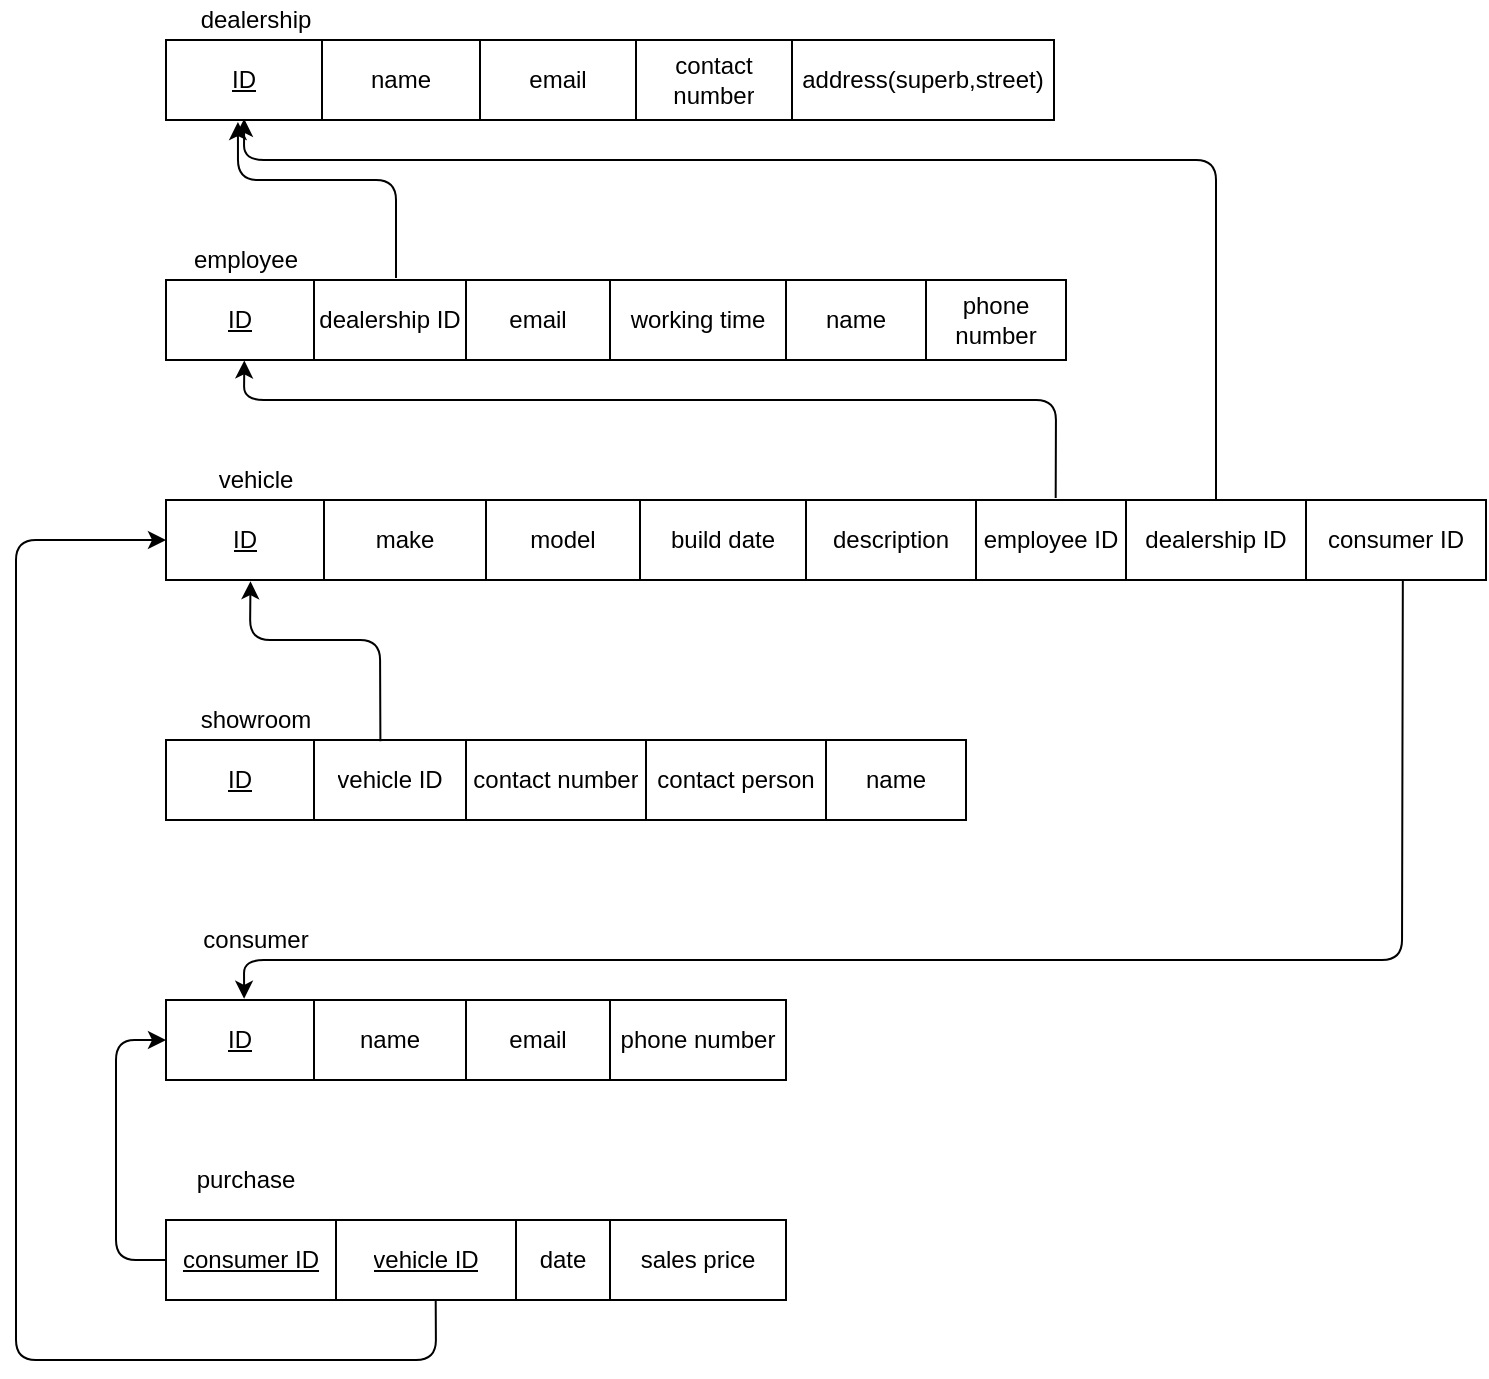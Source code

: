 <mxfile version="14.4.4" type="github">
  <diagram id="TF8GFAJndexXgGTdl94l" name="Page-1">
    <mxGraphModel dx="1038" dy="580" grid="1" gridSize="10" guides="1" tooltips="1" connect="1" arrows="1" fold="1" page="1" pageScale="1" pageWidth="1654" pageHeight="2336" math="0" shadow="0">
      <root>
        <mxCell id="0" />
        <mxCell id="1" parent="0" />
        <mxCell id="EpjN3oS9ddipyR-FSRtz-1" value="" style="shape=table;html=1;whiteSpace=wrap;startSize=0;container=1;collapsible=0;childLayout=tableLayout;" vertex="1" parent="1">
          <mxGeometry x="195" y="100" width="444" height="40" as="geometry" />
        </mxCell>
        <mxCell id="EpjN3oS9ddipyR-FSRtz-2" value="" style="shape=partialRectangle;html=1;whiteSpace=wrap;collapsible=0;dropTarget=0;pointerEvents=0;fillColor=none;top=0;left=0;bottom=0;right=0;points=[[0,0.5],[1,0.5]];portConstraint=eastwest;" vertex="1" parent="EpjN3oS9ddipyR-FSRtz-1">
          <mxGeometry width="444" height="40" as="geometry" />
        </mxCell>
        <mxCell id="EpjN3oS9ddipyR-FSRtz-3" value="&lt;u&gt;ID&lt;/u&gt;" style="shape=partialRectangle;html=1;whiteSpace=wrap;connectable=0;fillColor=none;top=0;left=0;bottom=0;right=0;overflow=hidden;" vertex="1" parent="EpjN3oS9ddipyR-FSRtz-2">
          <mxGeometry width="78" height="40" as="geometry" />
        </mxCell>
        <mxCell id="EpjN3oS9ddipyR-FSRtz-4" value="name" style="shape=partialRectangle;html=1;whiteSpace=wrap;connectable=0;fillColor=none;top=0;left=0;bottom=0;right=0;overflow=hidden;" vertex="1" parent="EpjN3oS9ddipyR-FSRtz-2">
          <mxGeometry x="78" width="79" height="40" as="geometry" />
        </mxCell>
        <mxCell id="EpjN3oS9ddipyR-FSRtz-18" value="email" style="shape=partialRectangle;html=1;whiteSpace=wrap;connectable=0;fillColor=none;top=0;left=0;bottom=0;right=0;overflow=hidden;" vertex="1" parent="EpjN3oS9ddipyR-FSRtz-2">
          <mxGeometry x="157" width="78" height="40" as="geometry" />
        </mxCell>
        <mxCell id="EpjN3oS9ddipyR-FSRtz-19" value="contact&lt;br&gt;number" style="shape=partialRectangle;html=1;whiteSpace=wrap;connectable=0;fillColor=none;top=0;left=0;bottom=0;right=0;overflow=hidden;" vertex="1" parent="EpjN3oS9ddipyR-FSRtz-2">
          <mxGeometry x="235" width="78" height="40" as="geometry" />
        </mxCell>
        <mxCell id="EpjN3oS9ddipyR-FSRtz-20" value="address(superb,street)" style="shape=partialRectangle;html=1;whiteSpace=wrap;connectable=0;fillColor=none;top=0;left=0;bottom=0;right=0;overflow=hidden;" vertex="1" parent="EpjN3oS9ddipyR-FSRtz-2">
          <mxGeometry x="313" width="131" height="40" as="geometry" />
        </mxCell>
        <mxCell id="EpjN3oS9ddipyR-FSRtz-23" value="" style="shape=table;html=1;whiteSpace=wrap;startSize=0;container=1;collapsible=0;childLayout=tableLayout;" vertex="1" parent="1">
          <mxGeometry x="195" y="220" width="450" height="40" as="geometry" />
        </mxCell>
        <mxCell id="EpjN3oS9ddipyR-FSRtz-24" value="" style="shape=partialRectangle;html=1;whiteSpace=wrap;collapsible=0;dropTarget=0;pointerEvents=0;fillColor=none;top=0;left=0;bottom=0;right=0;points=[[0,0.5],[1,0.5]];portConstraint=eastwest;" vertex="1" parent="EpjN3oS9ddipyR-FSRtz-23">
          <mxGeometry width="450" height="40" as="geometry" />
        </mxCell>
        <mxCell id="EpjN3oS9ddipyR-FSRtz-25" value="&lt;u&gt;ID&lt;/u&gt;" style="shape=partialRectangle;html=1;whiteSpace=wrap;connectable=0;fillColor=none;top=0;left=0;bottom=0;right=0;overflow=hidden;" vertex="1" parent="EpjN3oS9ddipyR-FSRtz-24">
          <mxGeometry width="74" height="40" as="geometry" />
        </mxCell>
        <mxCell id="EpjN3oS9ddipyR-FSRtz-26" value="dealership ID" style="shape=partialRectangle;html=1;whiteSpace=wrap;connectable=0;fillColor=none;top=0;left=0;bottom=0;right=0;overflow=hidden;" vertex="1" parent="EpjN3oS9ddipyR-FSRtz-24">
          <mxGeometry x="74" width="76" height="40" as="geometry" />
        </mxCell>
        <mxCell id="EpjN3oS9ddipyR-FSRtz-27" value="email" style="shape=partialRectangle;html=1;whiteSpace=wrap;connectable=0;fillColor=none;top=0;left=0;bottom=0;right=0;overflow=hidden;" vertex="1" parent="EpjN3oS9ddipyR-FSRtz-24">
          <mxGeometry x="150" width="72" height="40" as="geometry" />
        </mxCell>
        <mxCell id="EpjN3oS9ddipyR-FSRtz-28" value="working time" style="shape=partialRectangle;html=1;whiteSpace=wrap;connectable=0;fillColor=none;top=0;left=0;bottom=0;right=0;overflow=hidden;" vertex="1" parent="EpjN3oS9ddipyR-FSRtz-24">
          <mxGeometry x="222" width="88" height="40" as="geometry" />
        </mxCell>
        <mxCell id="EpjN3oS9ddipyR-FSRtz-29" value="name" style="shape=partialRectangle;html=1;whiteSpace=wrap;connectable=0;fillColor=none;top=0;left=0;bottom=0;right=0;overflow=hidden;" vertex="1" parent="EpjN3oS9ddipyR-FSRtz-24">
          <mxGeometry x="310" width="70" height="40" as="geometry" />
        </mxCell>
        <mxCell id="EpjN3oS9ddipyR-FSRtz-30" value="phone number" style="shape=partialRectangle;html=1;whiteSpace=wrap;connectable=0;fillColor=none;top=0;left=0;bottom=0;right=0;overflow=hidden;" vertex="1" parent="EpjN3oS9ddipyR-FSRtz-24">
          <mxGeometry x="380" width="70" height="40" as="geometry" />
        </mxCell>
        <mxCell id="EpjN3oS9ddipyR-FSRtz-31" value="" style="shape=table;html=1;whiteSpace=wrap;startSize=0;container=1;collapsible=0;childLayout=tableLayout;" vertex="1" parent="1">
          <mxGeometry x="195" y="330" width="660" height="40" as="geometry" />
        </mxCell>
        <mxCell id="EpjN3oS9ddipyR-FSRtz-32" value="" style="shape=partialRectangle;html=1;whiteSpace=wrap;collapsible=0;dropTarget=0;pointerEvents=0;fillColor=none;top=0;left=0;bottom=0;right=0;points=[[0,0.5],[1,0.5]];portConstraint=eastwest;" vertex="1" parent="EpjN3oS9ddipyR-FSRtz-31">
          <mxGeometry width="660" height="40" as="geometry" />
        </mxCell>
        <mxCell id="EpjN3oS9ddipyR-FSRtz-33" value="&lt;u&gt;ID&lt;/u&gt;" style="shape=partialRectangle;html=1;whiteSpace=wrap;connectable=0;fillColor=none;top=0;left=0;bottom=0;right=0;overflow=hidden;" vertex="1" parent="EpjN3oS9ddipyR-FSRtz-32">
          <mxGeometry width="79" height="40" as="geometry" />
        </mxCell>
        <mxCell id="EpjN3oS9ddipyR-FSRtz-34" value="make" style="shape=partialRectangle;html=1;whiteSpace=wrap;connectable=0;fillColor=none;top=0;left=0;bottom=0;right=0;overflow=hidden;" vertex="1" parent="EpjN3oS9ddipyR-FSRtz-32">
          <mxGeometry x="79" width="81" height="40" as="geometry" />
        </mxCell>
        <mxCell id="EpjN3oS9ddipyR-FSRtz-35" value="model" style="shape=partialRectangle;html=1;whiteSpace=wrap;connectable=0;fillColor=none;top=0;left=0;bottom=0;right=0;overflow=hidden;" vertex="1" parent="EpjN3oS9ddipyR-FSRtz-32">
          <mxGeometry x="160" width="77" height="40" as="geometry" />
        </mxCell>
        <mxCell id="EpjN3oS9ddipyR-FSRtz-36" value="build date" style="shape=partialRectangle;html=1;whiteSpace=wrap;connectable=0;fillColor=none;top=0;left=0;bottom=0;right=0;overflow=hidden;" vertex="1" parent="EpjN3oS9ddipyR-FSRtz-32">
          <mxGeometry x="237" width="83" height="40" as="geometry" />
        </mxCell>
        <mxCell id="EpjN3oS9ddipyR-FSRtz-37" value="description" style="shape=partialRectangle;html=1;whiteSpace=wrap;connectable=0;fillColor=none;top=0;left=0;bottom=0;right=0;overflow=hidden;" vertex="1" parent="EpjN3oS9ddipyR-FSRtz-32">
          <mxGeometry x="320" width="85" height="40" as="geometry" />
        </mxCell>
        <mxCell id="EpjN3oS9ddipyR-FSRtz-38" value="employee ID" style="shape=partialRectangle;html=1;whiteSpace=wrap;connectable=0;fillColor=none;top=0;left=0;bottom=0;right=0;overflow=hidden;" vertex="1" parent="EpjN3oS9ddipyR-FSRtz-32">
          <mxGeometry x="405" width="75" height="40" as="geometry" />
        </mxCell>
        <mxCell id="EpjN3oS9ddipyR-FSRtz-40" value="dealership ID" style="shape=partialRectangle;html=1;whiteSpace=wrap;connectable=0;fillColor=none;top=0;left=0;bottom=0;right=0;overflow=hidden;" vertex="1" parent="EpjN3oS9ddipyR-FSRtz-32">
          <mxGeometry x="480" width="90" height="40" as="geometry" />
        </mxCell>
        <mxCell id="EpjN3oS9ddipyR-FSRtz-39" value="consumer ID" style="shape=partialRectangle;html=1;whiteSpace=wrap;connectable=0;fillColor=none;top=0;left=0;bottom=0;right=0;overflow=hidden;" vertex="1" parent="EpjN3oS9ddipyR-FSRtz-32">
          <mxGeometry x="570" width="90" height="40" as="geometry" />
        </mxCell>
        <mxCell id="EpjN3oS9ddipyR-FSRtz-41" value="" style="shape=table;html=1;whiteSpace=wrap;startSize=0;container=1;collapsible=0;childLayout=tableLayout;" vertex="1" parent="1">
          <mxGeometry x="195" y="580" width="310" height="40" as="geometry" />
        </mxCell>
        <mxCell id="EpjN3oS9ddipyR-FSRtz-42" value="" style="shape=partialRectangle;html=1;whiteSpace=wrap;collapsible=0;dropTarget=0;pointerEvents=0;fillColor=none;top=0;left=0;bottom=0;right=0;points=[[0,0.5],[1,0.5]];portConstraint=eastwest;" vertex="1" parent="EpjN3oS9ddipyR-FSRtz-41">
          <mxGeometry width="310" height="40" as="geometry" />
        </mxCell>
        <mxCell id="EpjN3oS9ddipyR-FSRtz-43" value="&lt;u&gt;ID&lt;/u&gt;" style="shape=partialRectangle;html=1;whiteSpace=wrap;connectable=0;fillColor=none;top=0;left=0;bottom=0;right=0;overflow=hidden;" vertex="1" parent="EpjN3oS9ddipyR-FSRtz-42">
          <mxGeometry width="74" height="40" as="geometry" />
        </mxCell>
        <mxCell id="EpjN3oS9ddipyR-FSRtz-44" value="name" style="shape=partialRectangle;html=1;whiteSpace=wrap;connectable=0;fillColor=none;top=0;left=0;bottom=0;right=0;overflow=hidden;" vertex="1" parent="EpjN3oS9ddipyR-FSRtz-42">
          <mxGeometry x="74" width="76" height="40" as="geometry" />
        </mxCell>
        <mxCell id="EpjN3oS9ddipyR-FSRtz-45" value="email" style="shape=partialRectangle;html=1;whiteSpace=wrap;connectable=0;fillColor=none;top=0;left=0;bottom=0;right=0;overflow=hidden;" vertex="1" parent="EpjN3oS9ddipyR-FSRtz-42">
          <mxGeometry x="150" width="72" height="40" as="geometry" />
        </mxCell>
        <mxCell id="EpjN3oS9ddipyR-FSRtz-46" value="phone number" style="shape=partialRectangle;html=1;whiteSpace=wrap;connectable=0;fillColor=none;top=0;left=0;bottom=0;right=0;overflow=hidden;" vertex="1" parent="EpjN3oS9ddipyR-FSRtz-42">
          <mxGeometry x="222" width="88" height="40" as="geometry" />
        </mxCell>
        <mxCell id="EpjN3oS9ddipyR-FSRtz-49" value="" style="shape=table;html=1;whiteSpace=wrap;startSize=0;container=1;collapsible=0;childLayout=tableLayout;" vertex="1" parent="1">
          <mxGeometry x="195" y="450" width="400" height="40" as="geometry" />
        </mxCell>
        <mxCell id="EpjN3oS9ddipyR-FSRtz-50" value="" style="shape=partialRectangle;html=1;whiteSpace=wrap;collapsible=0;dropTarget=0;pointerEvents=0;fillColor=none;top=0;left=0;bottom=0;right=0;points=[[0,0.5],[1,0.5]];portConstraint=eastwest;" vertex="1" parent="EpjN3oS9ddipyR-FSRtz-49">
          <mxGeometry width="400" height="40" as="geometry" />
        </mxCell>
        <mxCell id="EpjN3oS9ddipyR-FSRtz-51" value="&lt;u&gt;ID&lt;/u&gt;" style="shape=partialRectangle;html=1;whiteSpace=wrap;connectable=0;fillColor=none;top=0;left=0;bottom=0;right=0;overflow=hidden;" vertex="1" parent="EpjN3oS9ddipyR-FSRtz-50">
          <mxGeometry width="74" height="40" as="geometry" />
        </mxCell>
        <mxCell id="EpjN3oS9ddipyR-FSRtz-52" value="vehicle ID" style="shape=partialRectangle;html=1;whiteSpace=wrap;connectable=0;fillColor=none;top=0;left=0;bottom=0;right=0;overflow=hidden;" vertex="1" parent="EpjN3oS9ddipyR-FSRtz-50">
          <mxGeometry x="74" width="76" height="40" as="geometry" />
        </mxCell>
        <mxCell id="EpjN3oS9ddipyR-FSRtz-53" value="contact number" style="shape=partialRectangle;html=1;whiteSpace=wrap;connectable=0;fillColor=none;top=0;left=0;bottom=0;right=0;overflow=hidden;" vertex="1" parent="EpjN3oS9ddipyR-FSRtz-50">
          <mxGeometry x="150" width="90" height="40" as="geometry" />
        </mxCell>
        <mxCell id="EpjN3oS9ddipyR-FSRtz-54" value="contact person" style="shape=partialRectangle;html=1;whiteSpace=wrap;connectable=0;fillColor=none;top=0;left=0;bottom=0;right=0;overflow=hidden;" vertex="1" parent="EpjN3oS9ddipyR-FSRtz-50">
          <mxGeometry x="240" width="90" height="40" as="geometry" />
        </mxCell>
        <mxCell id="EpjN3oS9ddipyR-FSRtz-55" value="name" style="shape=partialRectangle;html=1;whiteSpace=wrap;connectable=0;fillColor=none;top=0;left=0;bottom=0;right=0;overflow=hidden;" vertex="1" parent="EpjN3oS9ddipyR-FSRtz-50">
          <mxGeometry x="330" width="70" height="40" as="geometry" />
        </mxCell>
        <mxCell id="EpjN3oS9ddipyR-FSRtz-58" value="employee" style="text;html=1;strokeColor=none;fillColor=none;align=center;verticalAlign=middle;whiteSpace=wrap;rounded=0;" vertex="1" parent="1">
          <mxGeometry x="195" y="200" width="80" height="20" as="geometry" />
        </mxCell>
        <mxCell id="EpjN3oS9ddipyR-FSRtz-59" value="dealership" style="text;html=1;strokeColor=none;fillColor=none;align=center;verticalAlign=middle;whiteSpace=wrap;rounded=0;" vertex="1" parent="1">
          <mxGeometry x="195" y="80" width="90" height="20" as="geometry" />
        </mxCell>
        <mxCell id="EpjN3oS9ddipyR-FSRtz-60" value="vehicle" style="text;html=1;strokeColor=none;fillColor=none;align=center;verticalAlign=middle;whiteSpace=wrap;rounded=0;" vertex="1" parent="1">
          <mxGeometry x="195" y="310" width="90" height="20" as="geometry" />
        </mxCell>
        <mxCell id="EpjN3oS9ddipyR-FSRtz-61" value="showroom" style="text;html=1;strokeColor=none;fillColor=none;align=center;verticalAlign=middle;whiteSpace=wrap;rounded=0;" vertex="1" parent="1">
          <mxGeometry x="195" y="430" width="90" height="20" as="geometry" />
        </mxCell>
        <mxCell id="EpjN3oS9ddipyR-FSRtz-62" value="consumer" style="text;html=1;strokeColor=none;fillColor=none;align=center;verticalAlign=middle;whiteSpace=wrap;rounded=0;" vertex="1" parent="1">
          <mxGeometry x="195" y="540" width="90" height="20" as="geometry" />
        </mxCell>
        <mxCell id="EpjN3oS9ddipyR-FSRtz-64" value="" style="shape=table;html=1;whiteSpace=wrap;startSize=0;container=1;collapsible=0;childLayout=tableLayout;" vertex="1" parent="1">
          <mxGeometry x="195" y="690" width="310" height="40" as="geometry" />
        </mxCell>
        <mxCell id="EpjN3oS9ddipyR-FSRtz-65" value="" style="shape=partialRectangle;html=1;whiteSpace=wrap;collapsible=0;dropTarget=0;pointerEvents=0;fillColor=none;top=0;left=0;bottom=0;right=0;points=[[0,0.5],[1,0.5]];portConstraint=eastwest;" vertex="1" parent="EpjN3oS9ddipyR-FSRtz-64">
          <mxGeometry width="310" height="40" as="geometry" />
        </mxCell>
        <mxCell id="EpjN3oS9ddipyR-FSRtz-66" value="&lt;u&gt;consumer ID&lt;/u&gt;" style="shape=partialRectangle;html=1;whiteSpace=wrap;connectable=0;fillColor=none;top=0;left=0;bottom=0;right=0;overflow=hidden;" vertex="1" parent="EpjN3oS9ddipyR-FSRtz-65">
          <mxGeometry width="85" height="40" as="geometry" />
        </mxCell>
        <mxCell id="EpjN3oS9ddipyR-FSRtz-67" value="&lt;u&gt;vehicle ID&lt;/u&gt;" style="shape=partialRectangle;html=1;whiteSpace=wrap;connectable=0;fillColor=none;top=0;left=0;bottom=0;right=0;overflow=hidden;" vertex="1" parent="EpjN3oS9ddipyR-FSRtz-65">
          <mxGeometry x="85" width="90" height="40" as="geometry" />
        </mxCell>
        <mxCell id="EpjN3oS9ddipyR-FSRtz-68" value="date" style="shape=partialRectangle;html=1;whiteSpace=wrap;connectable=0;fillColor=none;top=0;left=0;bottom=0;right=0;overflow=hidden;" vertex="1" parent="EpjN3oS9ddipyR-FSRtz-65">
          <mxGeometry x="175" width="47" height="40" as="geometry" />
        </mxCell>
        <mxCell id="EpjN3oS9ddipyR-FSRtz-69" value="sales price" style="shape=partialRectangle;html=1;whiteSpace=wrap;connectable=0;fillColor=none;top=0;left=0;bottom=0;right=0;overflow=hidden;" vertex="1" parent="EpjN3oS9ddipyR-FSRtz-65">
          <mxGeometry x="222" width="88" height="40" as="geometry" />
        </mxCell>
        <mxCell id="EpjN3oS9ddipyR-FSRtz-70" value="purchase" style="text;html=1;strokeColor=none;fillColor=none;align=center;verticalAlign=middle;whiteSpace=wrap;rounded=0;" vertex="1" parent="1">
          <mxGeometry x="190" y="660" width="90" height="20" as="geometry" />
        </mxCell>
        <mxCell id="EpjN3oS9ddipyR-FSRtz-71" value="" style="endArrow=classic;html=1;entryX=0.081;entryY=1.025;entryDx=0;entryDy=0;entryPerimeter=0;" edge="1" parent="1" target="EpjN3oS9ddipyR-FSRtz-2">
          <mxGeometry width="50" height="50" relative="1" as="geometry">
            <mxPoint x="310" y="219" as="sourcePoint" />
            <mxPoint x="180" y="170" as="targetPoint" />
            <Array as="points">
              <mxPoint x="310" y="170" />
              <mxPoint x="231" y="170" />
            </Array>
          </mxGeometry>
        </mxCell>
        <mxCell id="EpjN3oS9ddipyR-FSRtz-73" value="" style="endArrow=classic;html=1;exitX=0.674;exitY=-0.025;exitDx=0;exitDy=0;exitPerimeter=0;entryX=0.087;entryY=1.005;entryDx=0;entryDy=0;entryPerimeter=0;" edge="1" parent="1" source="EpjN3oS9ddipyR-FSRtz-32" target="EpjN3oS9ddipyR-FSRtz-24">
          <mxGeometry width="50" height="50" relative="1" as="geometry">
            <mxPoint x="610" y="370" as="sourcePoint" />
            <mxPoint x="440" y="290" as="targetPoint" />
            <Array as="points">
              <mxPoint x="640" y="280" />
              <mxPoint x="234" y="280" />
            </Array>
          </mxGeometry>
        </mxCell>
        <mxCell id="EpjN3oS9ddipyR-FSRtz-74" value="" style="endArrow=classic;html=1;entryX=0.088;entryY=0.985;entryDx=0;entryDy=0;entryPerimeter=0;" edge="1" parent="1" target="EpjN3oS9ddipyR-FSRtz-2">
          <mxGeometry width="50" height="50" relative="1" as="geometry">
            <mxPoint x="720" y="330" as="sourcePoint" />
            <mxPoint x="720" y="160" as="targetPoint" />
            <Array as="points">
              <mxPoint x="720" y="160" />
              <mxPoint x="234" y="160" />
            </Array>
          </mxGeometry>
        </mxCell>
        <mxCell id="EpjN3oS9ddipyR-FSRtz-75" value="" style="endArrow=classic;html=1;exitX=0.937;exitY=0.995;exitDx=0;exitDy=0;exitPerimeter=0;entryX=0.126;entryY=-0.015;entryDx=0;entryDy=0;entryPerimeter=0;" edge="1" parent="1" source="EpjN3oS9ddipyR-FSRtz-32" target="EpjN3oS9ddipyR-FSRtz-42">
          <mxGeometry width="50" height="50" relative="1" as="geometry">
            <mxPoint x="670" y="470" as="sourcePoint" />
            <mxPoint x="450" y="540" as="targetPoint" />
            <Array as="points">
              <mxPoint x="813" y="560" />
              <mxPoint x="234" y="560" />
            </Array>
          </mxGeometry>
        </mxCell>
        <mxCell id="EpjN3oS9ddipyR-FSRtz-77" value="" style="endArrow=classic;html=1;entryX=0.064;entryY=1.015;entryDx=0;entryDy=0;entryPerimeter=0;exitX=0.268;exitY=0.015;exitDx=0;exitDy=0;exitPerimeter=0;" edge="1" parent="1" source="EpjN3oS9ddipyR-FSRtz-50" target="EpjN3oS9ddipyR-FSRtz-32">
          <mxGeometry width="50" height="50" relative="1" as="geometry">
            <mxPoint x="390" y="470" as="sourcePoint" />
            <mxPoint x="440" y="420" as="targetPoint" />
            <Array as="points">
              <mxPoint x="302" y="400" />
              <mxPoint x="237" y="400" />
            </Array>
          </mxGeometry>
        </mxCell>
        <mxCell id="EpjN3oS9ddipyR-FSRtz-79" value="" style="endArrow=classic;html=1;exitX=0;exitY=0.5;exitDx=0;exitDy=0;entryX=0;entryY=0.5;entryDx=0;entryDy=0;" edge="1" parent="1" source="EpjN3oS9ddipyR-FSRtz-65" target="EpjN3oS9ddipyR-FSRtz-42">
          <mxGeometry width="50" height="50" relative="1" as="geometry">
            <mxPoint x="170" y="710" as="sourcePoint" />
            <mxPoint x="170" y="630" as="targetPoint" />
            <Array as="points">
              <mxPoint x="170" y="710" />
              <mxPoint x="170" y="600" />
            </Array>
          </mxGeometry>
        </mxCell>
        <mxCell id="EpjN3oS9ddipyR-FSRtz-80" value="" style="endArrow=classic;html=1;exitX=0.435;exitY=1;exitDx=0;exitDy=0;exitPerimeter=0;entryX=0;entryY=0.5;entryDx=0;entryDy=0;" edge="1" parent="1" source="EpjN3oS9ddipyR-FSRtz-65" target="EpjN3oS9ddipyR-FSRtz-32">
          <mxGeometry width="50" height="50" relative="1" as="geometry">
            <mxPoint x="390" y="670" as="sourcePoint" />
            <mxPoint x="50" y="470" as="targetPoint" />
            <Array as="points">
              <mxPoint x="330" y="760" />
              <mxPoint x="120" y="760" />
              <mxPoint x="120" y="350" />
            </Array>
          </mxGeometry>
        </mxCell>
      </root>
    </mxGraphModel>
  </diagram>
</mxfile>
